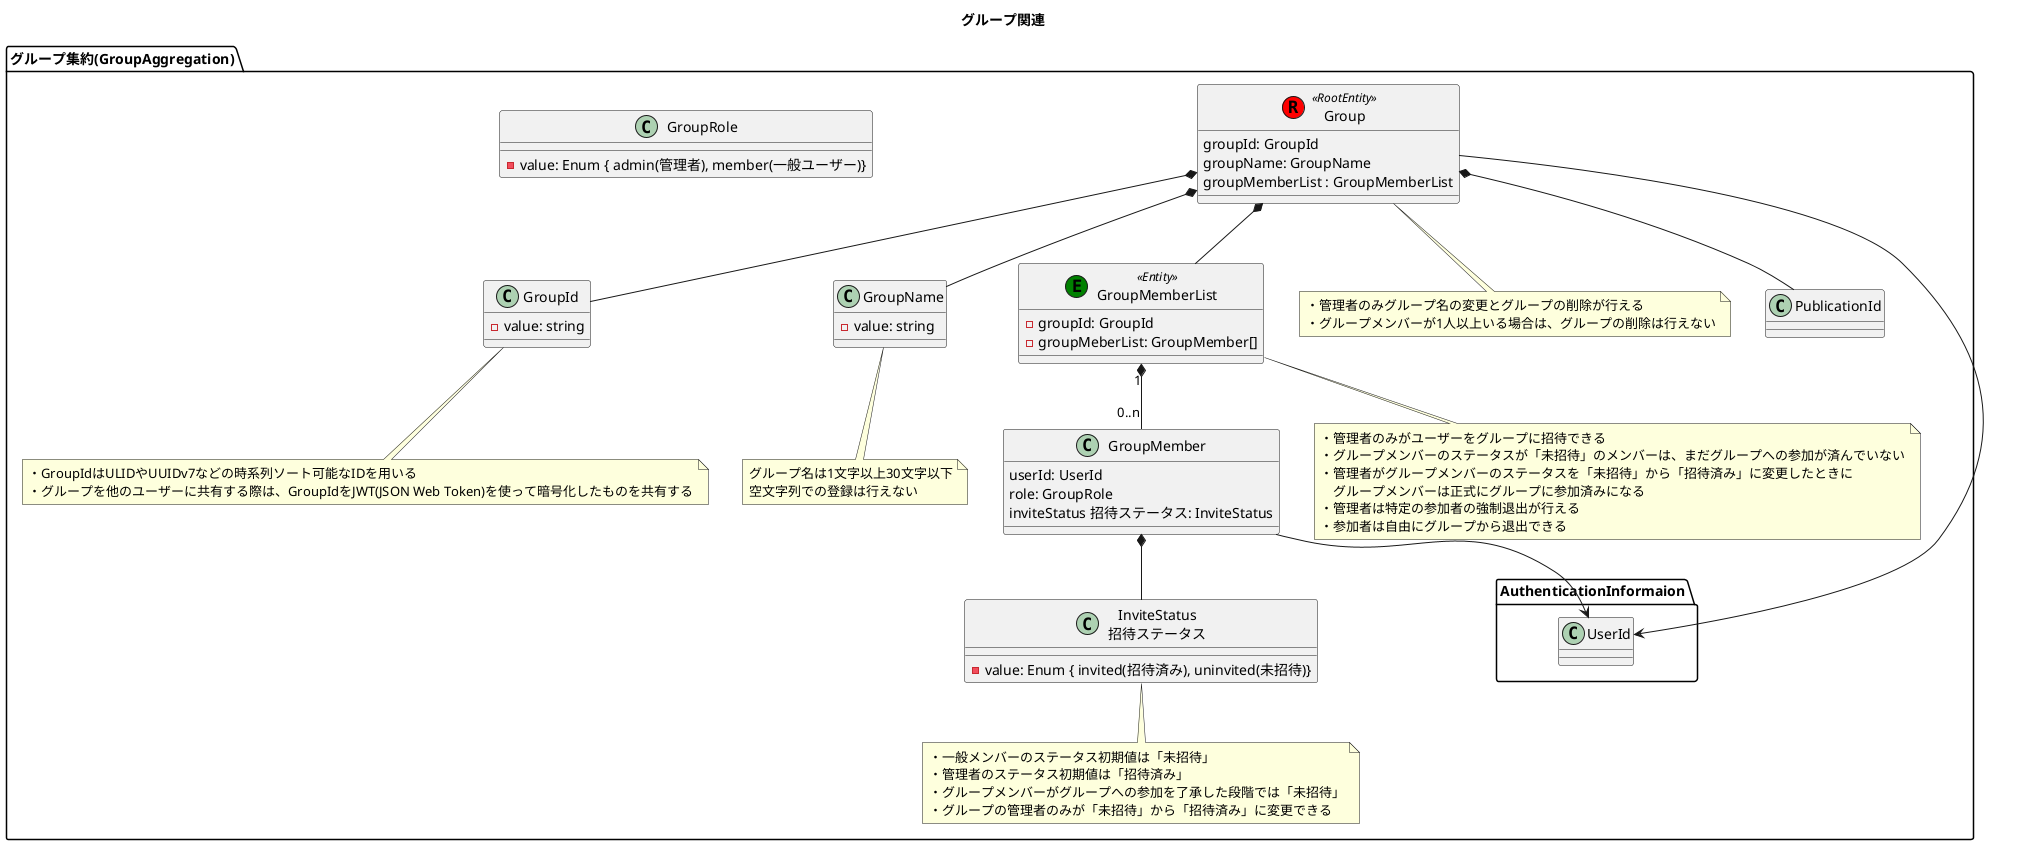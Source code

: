 @startuml グループ関連

title グループ関連

package "グループ集約(GroupAggregation)" {
    class Group << (R,red) RootEntity >> {
        groupId: GroupId
        groupName: GroupName
        groupMemberList : GroupMemberList
    }

    class GroupId {
        - value: string
    }

    class GroupName {
        - value: string
    }

    class GroupMemberList << (E,green) Entity >> {
        - groupId: GroupId
        - groupMeberList: GroupMember[]
    }

    class GroupMember {
        userId: UserId
        role: GroupRole
        inviteStatus 招待ステータス: InviteStatus
    }

    class "InviteStatus\n招待ステータス" as InviteStatus {
        - value: Enum { invited(招待済み), uninvited(未招待)}
    }

    class GroupRole {
        - value: Enum { admin(管理者), member(一般ユーザー)}
    }

    note bottom of Group
        ・管理者のみグループ名の変更とグループの削除が行える
        ・グループメンバーが1人以上いる場合は、グループの削除は行えない
    end note

    note bottom of GroupMemberList
        ・管理者のみがユーザーをグループに招待できる
        ・グループメンバーのステータスが「未招待」のメンバーは、まだグループへの参加が済んでいない
        ・管理者がグループメンバーのステータスを「未招待」から「招待済み」に変更したときに
        　グループメンバーは正式にグループに参加済みになる
        ・管理者は特定の参加者の強制退出が行える
        ・参加者は自由にグループから退出できる
    end note

    note bottom of GroupName
        グループ名は1文字以上30文字以下
        空文字列での登録は行えない
    end note

    note bottom of GroupId
        ・GroupIdはULIDやUUIDv7などの時系列ソート可能なIDを用いる
        ・グループを他のユーザーに共有する際は、GroupIdをJWT(JSON Web Token)を使って暗号化したものを共有する
    end note

    note bottom of InviteStatus
        ・一般メンバーのステータス初期値は「未招待」
        ・管理者のステータス初期値は「招待済み」
        ・グループメンバーがグループへの参加を了承した段階では「未招待」
        ・グループの管理者のみが「未招待」から「招待済み」に変更できる
    end note

    Group *-down- GroupId
    Group *-down- GroupName
    Group *-down- PublicationId
    Group *-down- GroupMemberList
    Group -down-> AuthenticationInformaion.UserId
    GroupMemberList "1" *-down- "0..n" GroupMember
    GroupMember -down-> AuthenticationInformaion.UserId
    GroupMember *-down- InviteStatus
}

@enduml